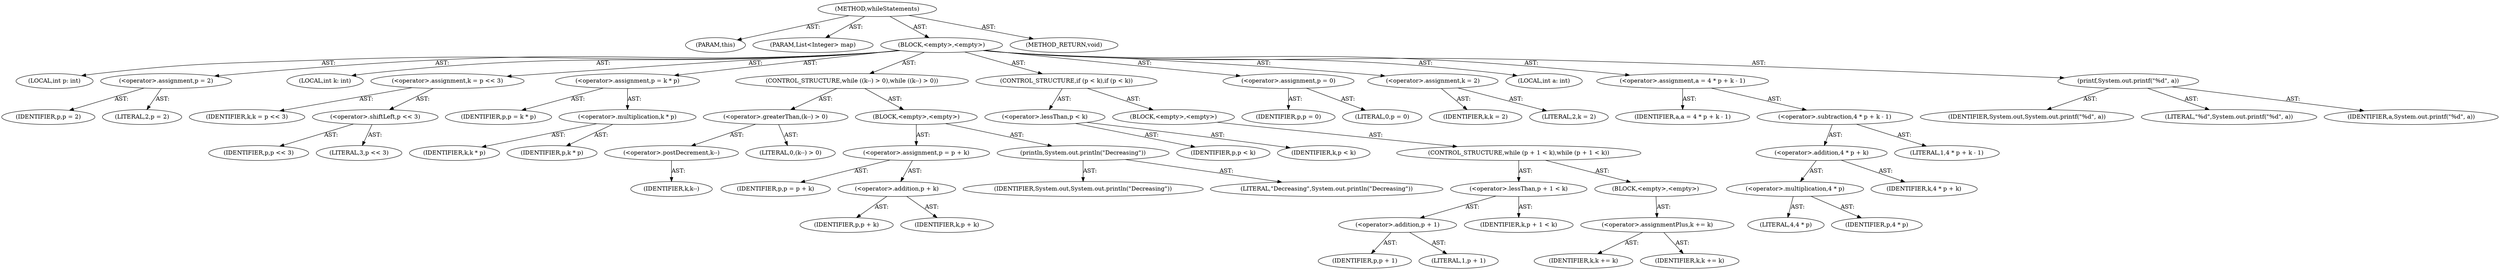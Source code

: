 digraph "whileStatements" {  
"1000101" [label = "(METHOD,whileStatements)" ]
"1000102" [label = "(PARAM,this)" ]
"1000103" [label = "(PARAM,List<Integer> map)" ]
"1000104" [label = "(BLOCK,<empty>,<empty>)" ]
"1000105" [label = "(LOCAL,int p: int)" ]
"1000106" [label = "(<operator>.assignment,p = 2)" ]
"1000107" [label = "(IDENTIFIER,p,p = 2)" ]
"1000108" [label = "(LITERAL,2,p = 2)" ]
"1000109" [label = "(LOCAL,int k: int)" ]
"1000110" [label = "(<operator>.assignment,k = p << 3)" ]
"1000111" [label = "(IDENTIFIER,k,k = p << 3)" ]
"1000112" [label = "(<operator>.shiftLeft,p << 3)" ]
"1000113" [label = "(IDENTIFIER,p,p << 3)" ]
"1000114" [label = "(LITERAL,3,p << 3)" ]
"1000115" [label = "(<operator>.assignment,p = k * p)" ]
"1000116" [label = "(IDENTIFIER,p,p = k * p)" ]
"1000117" [label = "(<operator>.multiplication,k * p)" ]
"1000118" [label = "(IDENTIFIER,k,k * p)" ]
"1000119" [label = "(IDENTIFIER,p,k * p)" ]
"1000120" [label = "(CONTROL_STRUCTURE,while ((k--) > 0),while ((k--) > 0))" ]
"1000121" [label = "(<operator>.greaterThan,(k--) > 0)" ]
"1000122" [label = "(<operator>.postDecrement,k--)" ]
"1000123" [label = "(IDENTIFIER,k,k--)" ]
"1000124" [label = "(LITERAL,0,(k--) > 0)" ]
"1000125" [label = "(BLOCK,<empty>,<empty>)" ]
"1000126" [label = "(<operator>.assignment,p = p + k)" ]
"1000127" [label = "(IDENTIFIER,p,p = p + k)" ]
"1000128" [label = "(<operator>.addition,p + k)" ]
"1000129" [label = "(IDENTIFIER,p,p + k)" ]
"1000130" [label = "(IDENTIFIER,k,p + k)" ]
"1000131" [label = "(println,System.out.println(\"Decreasing\"))" ]
"1000132" [label = "(IDENTIFIER,System.out,System.out.println(\"Decreasing\"))" ]
"1000133" [label = "(LITERAL,\"Decreasing\",System.out.println(\"Decreasing\"))" ]
"1000134" [label = "(CONTROL_STRUCTURE,if (p < k),if (p < k))" ]
"1000135" [label = "(<operator>.lessThan,p < k)" ]
"1000136" [label = "(IDENTIFIER,p,p < k)" ]
"1000137" [label = "(IDENTIFIER,k,p < k)" ]
"1000138" [label = "(BLOCK,<empty>,<empty>)" ]
"1000139" [label = "(CONTROL_STRUCTURE,while (p + 1 < k),while (p + 1 < k))" ]
"1000140" [label = "(<operator>.lessThan,p + 1 < k)" ]
"1000141" [label = "(<operator>.addition,p + 1)" ]
"1000142" [label = "(IDENTIFIER,p,p + 1)" ]
"1000143" [label = "(LITERAL,1,p + 1)" ]
"1000144" [label = "(IDENTIFIER,k,p + 1 < k)" ]
"1000145" [label = "(BLOCK,<empty>,<empty>)" ]
"1000146" [label = "(<operator>.assignmentPlus,k += k)" ]
"1000147" [label = "(IDENTIFIER,k,k += k)" ]
"1000148" [label = "(IDENTIFIER,k,k += k)" ]
"1000149" [label = "(<operator>.assignment,p = 0)" ]
"1000150" [label = "(IDENTIFIER,p,p = 0)" ]
"1000151" [label = "(LITERAL,0,p = 0)" ]
"1000152" [label = "(<operator>.assignment,k = 2)" ]
"1000153" [label = "(IDENTIFIER,k,k = 2)" ]
"1000154" [label = "(LITERAL,2,k = 2)" ]
"1000155" [label = "(LOCAL,int a: int)" ]
"1000156" [label = "(<operator>.assignment,a = 4 * p + k - 1)" ]
"1000157" [label = "(IDENTIFIER,a,a = 4 * p + k - 1)" ]
"1000158" [label = "(<operator>.subtraction,4 * p + k - 1)" ]
"1000159" [label = "(<operator>.addition,4 * p + k)" ]
"1000160" [label = "(<operator>.multiplication,4 * p)" ]
"1000161" [label = "(LITERAL,4,4 * p)" ]
"1000162" [label = "(IDENTIFIER,p,4 * p)" ]
"1000163" [label = "(IDENTIFIER,k,4 * p + k)" ]
"1000164" [label = "(LITERAL,1,4 * p + k - 1)" ]
"1000165" [label = "(printf,System.out.printf(\"%d\", a))" ]
"1000166" [label = "(IDENTIFIER,System.out,System.out.printf(\"%d\", a))" ]
"1000167" [label = "(LITERAL,\"%d\",System.out.printf(\"%d\", a))" ]
"1000168" [label = "(IDENTIFIER,a,System.out.printf(\"%d\", a))" ]
"1000169" [label = "(METHOD_RETURN,void)" ]
  "1000101" -> "1000102"  [ label = "AST: "] 
  "1000101" -> "1000103"  [ label = "AST: "] 
  "1000101" -> "1000104"  [ label = "AST: "] 
  "1000101" -> "1000169"  [ label = "AST: "] 
  "1000104" -> "1000105"  [ label = "AST: "] 
  "1000104" -> "1000106"  [ label = "AST: "] 
  "1000104" -> "1000109"  [ label = "AST: "] 
  "1000104" -> "1000110"  [ label = "AST: "] 
  "1000104" -> "1000115"  [ label = "AST: "] 
  "1000104" -> "1000120"  [ label = "AST: "] 
  "1000104" -> "1000134"  [ label = "AST: "] 
  "1000104" -> "1000149"  [ label = "AST: "] 
  "1000104" -> "1000152"  [ label = "AST: "] 
  "1000104" -> "1000155"  [ label = "AST: "] 
  "1000104" -> "1000156"  [ label = "AST: "] 
  "1000104" -> "1000165"  [ label = "AST: "] 
  "1000106" -> "1000107"  [ label = "AST: "] 
  "1000106" -> "1000108"  [ label = "AST: "] 
  "1000110" -> "1000111"  [ label = "AST: "] 
  "1000110" -> "1000112"  [ label = "AST: "] 
  "1000112" -> "1000113"  [ label = "AST: "] 
  "1000112" -> "1000114"  [ label = "AST: "] 
  "1000115" -> "1000116"  [ label = "AST: "] 
  "1000115" -> "1000117"  [ label = "AST: "] 
  "1000117" -> "1000118"  [ label = "AST: "] 
  "1000117" -> "1000119"  [ label = "AST: "] 
  "1000120" -> "1000121"  [ label = "AST: "] 
  "1000120" -> "1000125"  [ label = "AST: "] 
  "1000121" -> "1000122"  [ label = "AST: "] 
  "1000121" -> "1000124"  [ label = "AST: "] 
  "1000122" -> "1000123"  [ label = "AST: "] 
  "1000125" -> "1000126"  [ label = "AST: "] 
  "1000125" -> "1000131"  [ label = "AST: "] 
  "1000126" -> "1000127"  [ label = "AST: "] 
  "1000126" -> "1000128"  [ label = "AST: "] 
  "1000128" -> "1000129"  [ label = "AST: "] 
  "1000128" -> "1000130"  [ label = "AST: "] 
  "1000131" -> "1000132"  [ label = "AST: "] 
  "1000131" -> "1000133"  [ label = "AST: "] 
  "1000134" -> "1000135"  [ label = "AST: "] 
  "1000134" -> "1000138"  [ label = "AST: "] 
  "1000135" -> "1000136"  [ label = "AST: "] 
  "1000135" -> "1000137"  [ label = "AST: "] 
  "1000138" -> "1000139"  [ label = "AST: "] 
  "1000139" -> "1000140"  [ label = "AST: "] 
  "1000139" -> "1000145"  [ label = "AST: "] 
  "1000140" -> "1000141"  [ label = "AST: "] 
  "1000140" -> "1000144"  [ label = "AST: "] 
  "1000141" -> "1000142"  [ label = "AST: "] 
  "1000141" -> "1000143"  [ label = "AST: "] 
  "1000145" -> "1000146"  [ label = "AST: "] 
  "1000146" -> "1000147"  [ label = "AST: "] 
  "1000146" -> "1000148"  [ label = "AST: "] 
  "1000149" -> "1000150"  [ label = "AST: "] 
  "1000149" -> "1000151"  [ label = "AST: "] 
  "1000152" -> "1000153"  [ label = "AST: "] 
  "1000152" -> "1000154"  [ label = "AST: "] 
  "1000156" -> "1000157"  [ label = "AST: "] 
  "1000156" -> "1000158"  [ label = "AST: "] 
  "1000158" -> "1000159"  [ label = "AST: "] 
  "1000158" -> "1000164"  [ label = "AST: "] 
  "1000159" -> "1000160"  [ label = "AST: "] 
  "1000159" -> "1000163"  [ label = "AST: "] 
  "1000160" -> "1000161"  [ label = "AST: "] 
  "1000160" -> "1000162"  [ label = "AST: "] 
  "1000165" -> "1000166"  [ label = "AST: "] 
  "1000165" -> "1000167"  [ label = "AST: "] 
  "1000165" -> "1000168"  [ label = "AST: "] 
}
